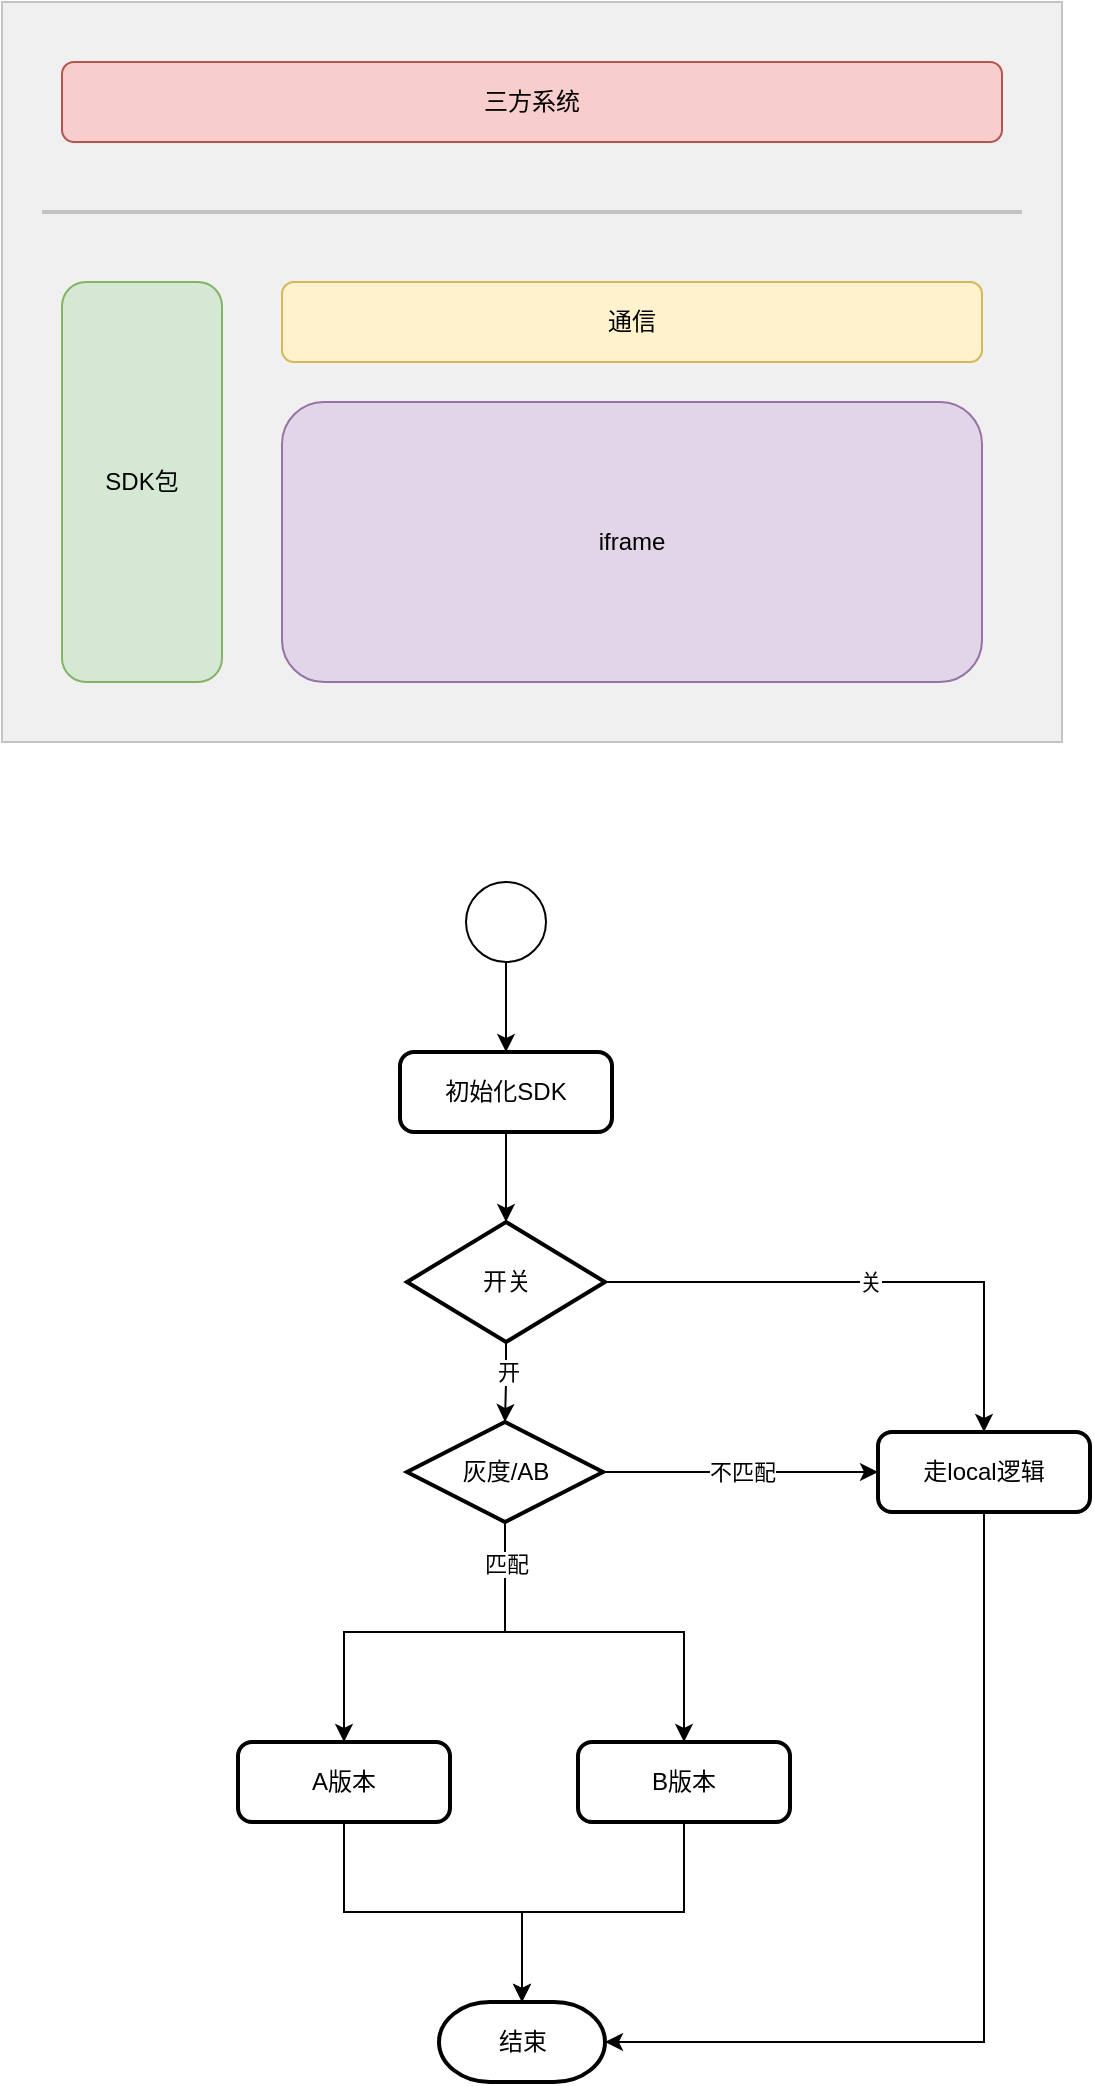 <mxfile version="22.1.11" type="github">
  <diagram name="第 1 页" id="exwjhidH5btAJFsJpIJC">
    <mxGraphModel dx="1380" dy="786" grid="1" gridSize="10" guides="1" tooltips="1" connect="1" arrows="1" fold="1" page="1" pageScale="1" pageWidth="827" pageHeight="1569" math="0" shadow="0">
      <root>
        <mxCell id="0" />
        <mxCell id="1" parent="0" />
        <mxCell id="NX6aqmMwQJnAEj6iYnOQ-3" value="" style="rounded=0;whiteSpace=wrap;html=1;fillColor=#F0F0F0;fontColor=#333333;strokeColor=#C4C4C4;" parent="1" vertex="1">
          <mxGeometry x="142" y="60" width="530" height="370" as="geometry" />
        </mxCell>
        <mxCell id="NX6aqmMwQJnAEj6iYnOQ-4" value="iframe" style="rounded=1;whiteSpace=wrap;html=1;fillColor=#e1d5e7;strokeColor=#9673a6;" parent="1" vertex="1">
          <mxGeometry x="282" y="260" width="350" height="140" as="geometry" />
        </mxCell>
        <mxCell id="NX6aqmMwQJnAEj6iYnOQ-5" value="通信" style="rounded=1;whiteSpace=wrap;html=1;fillColor=#fff2cc;strokeColor=#d6b656;" parent="1" vertex="1">
          <mxGeometry x="282" y="200" width="350" height="40" as="geometry" />
        </mxCell>
        <mxCell id="NX6aqmMwQJnAEj6iYnOQ-6" value="三方系统" style="rounded=1;whiteSpace=wrap;html=1;fillColor=#f8cecc;strokeColor=#b85450;" parent="1" vertex="1">
          <mxGeometry x="172" y="90" width="470" height="40" as="geometry" />
        </mxCell>
        <mxCell id="NX6aqmMwQJnAEj6iYnOQ-7" value="SDK包" style="rounded=1;whiteSpace=wrap;html=1;fillColor=#d5e8d4;strokeColor=#82b366;" parent="1" vertex="1">
          <mxGeometry x="172" y="200" width="80" height="200" as="geometry" />
        </mxCell>
        <mxCell id="NX6aqmMwQJnAEj6iYnOQ-12" value="" style="line;strokeWidth=2;html=1;strokeColor=#C2C2C2;" parent="1" vertex="1">
          <mxGeometry x="162" y="160" width="490" height="10" as="geometry" />
        </mxCell>
        <mxCell id="NX6aqmMwQJnAEj6iYnOQ-17" style="edgeStyle=orthogonalEdgeStyle;rounded=0;orthogonalLoop=1;jettySize=auto;html=1;exitX=0.5;exitY=1;exitDx=0;exitDy=0;exitPerimeter=0;entryX=0.5;entryY=0;entryDx=0;entryDy=0;" parent="1" source="NX6aqmMwQJnAEj6iYnOQ-15" target="NX6aqmMwQJnAEj6iYnOQ-16" edge="1">
          <mxGeometry relative="1" as="geometry" />
        </mxCell>
        <mxCell id="NX6aqmMwQJnAEj6iYnOQ-15" value="" style="verticalLabelPosition=bottom;verticalAlign=top;html=1;shape=mxgraph.flowchart.on-page_reference;" parent="1" vertex="1">
          <mxGeometry x="374" y="500" width="40" height="40" as="geometry" />
        </mxCell>
        <mxCell id="NX6aqmMwQJnAEj6iYnOQ-16" value="初始化SDK" style="rounded=1;whiteSpace=wrap;html=1;absoluteArcSize=1;arcSize=14;strokeWidth=2;" parent="1" vertex="1">
          <mxGeometry x="341" y="585" width="106" height="40" as="geometry" />
        </mxCell>
        <mxCell id="NX6aqmMwQJnAEj6iYnOQ-21" style="edgeStyle=orthogonalEdgeStyle;rounded=0;orthogonalLoop=1;jettySize=auto;html=1;exitX=0.5;exitY=1;exitDx=0;exitDy=0;exitPerimeter=0;entryX=0.5;entryY=0;entryDx=0;entryDy=0;entryPerimeter=0;" parent="1" source="NX6aqmMwQJnAEj6iYnOQ-19" target="fAeQV-0rO-eJ9ZBY867y-1" edge="1">
          <mxGeometry relative="1" as="geometry">
            <mxPoint x="394" y="810" as="targetPoint" />
          </mxGeometry>
        </mxCell>
        <mxCell id="NX6aqmMwQJnAEj6iYnOQ-22" value="开" style="edgeLabel;html=1;align=center;verticalAlign=middle;resizable=0;points=[];" parent="NX6aqmMwQJnAEj6iYnOQ-21" vertex="1" connectable="0">
          <mxGeometry x="-0.275" y="1" relative="1" as="geometry">
            <mxPoint as="offset" />
          </mxGeometry>
        </mxCell>
        <mxCell id="NX6aqmMwQJnAEj6iYnOQ-24" value="关" style="edgeStyle=orthogonalEdgeStyle;rounded=0;orthogonalLoop=1;jettySize=auto;html=1;exitX=1;exitY=0.5;exitDx=0;exitDy=0;exitPerimeter=0;" parent="1" source="NX6aqmMwQJnAEj6iYnOQ-19" target="NX6aqmMwQJnAEj6iYnOQ-23" edge="1">
          <mxGeometry x="0.002" relative="1" as="geometry">
            <mxPoint as="offset" />
          </mxGeometry>
        </mxCell>
        <mxCell id="NX6aqmMwQJnAEj6iYnOQ-19" value="开关" style="strokeWidth=2;html=1;shape=mxgraph.flowchart.decision;whiteSpace=wrap;" parent="1" vertex="1">
          <mxGeometry x="344.5" y="670" width="99" height="60" as="geometry" />
        </mxCell>
        <mxCell id="NX6aqmMwQJnAEj6iYnOQ-20" style="edgeStyle=orthogonalEdgeStyle;rounded=0;orthogonalLoop=1;jettySize=auto;html=1;entryX=0.5;entryY=0;entryDx=0;entryDy=0;entryPerimeter=0;" parent="1" source="NX6aqmMwQJnAEj6iYnOQ-16" target="NX6aqmMwQJnAEj6iYnOQ-19" edge="1">
          <mxGeometry relative="1" as="geometry" />
        </mxCell>
        <mxCell id="NX6aqmMwQJnAEj6iYnOQ-23" value="走local逻辑" style="rounded=1;whiteSpace=wrap;html=1;absoluteArcSize=1;arcSize=14;strokeWidth=2;" parent="1" vertex="1">
          <mxGeometry x="580" y="775" width="106" height="40" as="geometry" />
        </mxCell>
        <mxCell id="fAeQV-0rO-eJ9ZBY867y-4" style="edgeStyle=orthogonalEdgeStyle;rounded=0;orthogonalLoop=1;jettySize=auto;html=1;exitX=0.5;exitY=1;exitDx=0;exitDy=0;exitPerimeter=0;entryX=0.5;entryY=0;entryDx=0;entryDy=0;" edge="1" parent="1" source="fAeQV-0rO-eJ9ZBY867y-1" target="fAeQV-0rO-eJ9ZBY867y-2">
          <mxGeometry relative="1" as="geometry" />
        </mxCell>
        <mxCell id="fAeQV-0rO-eJ9ZBY867y-6" value="不匹配" style="edgeStyle=orthogonalEdgeStyle;rounded=0;orthogonalLoop=1;jettySize=auto;html=1;exitX=1;exitY=0.5;exitDx=0;exitDy=0;exitPerimeter=0;entryX=0;entryY=0.5;entryDx=0;entryDy=0;" edge="1" parent="1" source="fAeQV-0rO-eJ9ZBY867y-1" target="NX6aqmMwQJnAEj6iYnOQ-23">
          <mxGeometry relative="1" as="geometry" />
        </mxCell>
        <mxCell id="fAeQV-0rO-eJ9ZBY867y-9" style="edgeStyle=orthogonalEdgeStyle;rounded=0;orthogonalLoop=1;jettySize=auto;html=1;exitX=0.5;exitY=1;exitDx=0;exitDy=0;exitPerimeter=0;entryX=0.5;entryY=0;entryDx=0;entryDy=0;" edge="1" parent="1" source="fAeQV-0rO-eJ9ZBY867y-1" target="fAeQV-0rO-eJ9ZBY867y-3">
          <mxGeometry relative="1" as="geometry" />
        </mxCell>
        <mxCell id="fAeQV-0rO-eJ9ZBY867y-15" value="匹配" style="edgeLabel;html=1;align=center;verticalAlign=middle;resizable=0;points=[];" vertex="1" connectable="0" parent="fAeQV-0rO-eJ9ZBY867y-9">
          <mxGeometry x="-0.793" relative="1" as="geometry">
            <mxPoint as="offset" />
          </mxGeometry>
        </mxCell>
        <mxCell id="fAeQV-0rO-eJ9ZBY867y-1" value="灰度/AB" style="strokeWidth=2;html=1;shape=mxgraph.flowchart.decision;whiteSpace=wrap;" vertex="1" parent="1">
          <mxGeometry x="344.5" y="770" width="98" height="50" as="geometry" />
        </mxCell>
        <mxCell id="fAeQV-0rO-eJ9ZBY867y-8" style="edgeStyle=orthogonalEdgeStyle;rounded=0;orthogonalLoop=1;jettySize=auto;html=1;exitX=0.5;exitY=1;exitDx=0;exitDy=0;" edge="1" parent="1" source="fAeQV-0rO-eJ9ZBY867y-2" target="fAeQV-0rO-eJ9ZBY867y-7">
          <mxGeometry relative="1" as="geometry" />
        </mxCell>
        <mxCell id="fAeQV-0rO-eJ9ZBY867y-2" value="A版本" style="rounded=1;whiteSpace=wrap;html=1;absoluteArcSize=1;arcSize=14;strokeWidth=2;" vertex="1" parent="1">
          <mxGeometry x="260" y="930" width="106" height="40" as="geometry" />
        </mxCell>
        <mxCell id="fAeQV-0rO-eJ9ZBY867y-3" value="B版本" style="rounded=1;whiteSpace=wrap;html=1;absoluteArcSize=1;arcSize=14;strokeWidth=2;" vertex="1" parent="1">
          <mxGeometry x="430" y="930" width="106" height="40" as="geometry" />
        </mxCell>
        <mxCell id="fAeQV-0rO-eJ9ZBY867y-7" value="结束" style="strokeWidth=2;html=1;shape=mxgraph.flowchart.terminator;whiteSpace=wrap;" vertex="1" parent="1">
          <mxGeometry x="360.5" y="1060" width="83" height="40" as="geometry" />
        </mxCell>
        <mxCell id="fAeQV-0rO-eJ9ZBY867y-10" style="edgeStyle=orthogonalEdgeStyle;rounded=0;orthogonalLoop=1;jettySize=auto;html=1;exitX=0.5;exitY=1;exitDx=0;exitDy=0;entryX=0.5;entryY=0;entryDx=0;entryDy=0;entryPerimeter=0;" edge="1" parent="1" source="fAeQV-0rO-eJ9ZBY867y-3" target="fAeQV-0rO-eJ9ZBY867y-7">
          <mxGeometry relative="1" as="geometry" />
        </mxCell>
        <mxCell id="fAeQV-0rO-eJ9ZBY867y-13" style="edgeStyle=orthogonalEdgeStyle;rounded=0;orthogonalLoop=1;jettySize=auto;html=1;exitX=0.5;exitY=1;exitDx=0;exitDy=0;entryX=1;entryY=0.5;entryDx=0;entryDy=0;entryPerimeter=0;" edge="1" parent="1" source="NX6aqmMwQJnAEj6iYnOQ-23" target="fAeQV-0rO-eJ9ZBY867y-7">
          <mxGeometry relative="1" as="geometry" />
        </mxCell>
      </root>
    </mxGraphModel>
  </diagram>
</mxfile>
